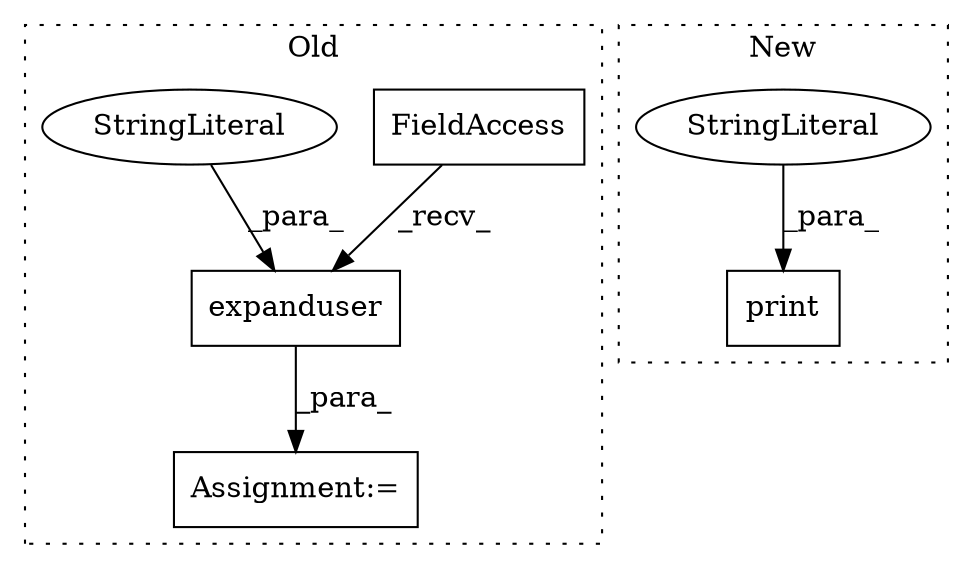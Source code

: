 digraph G {
subgraph cluster0 {
1 [label="expanduser" a="32" s="264,287" l="11,1" shape="box"];
3 [label="Assignment:=" a="7" s="255" l="1" shape="box"];
4 [label="FieldAccess" a="22" s="256" l="7" shape="box"];
6 [label="StringLiteral" a="45" s="275" l="12" shape="ellipse"];
label = "Old";
style="dotted";
}
subgraph cluster1 {
2 [label="print" a="32" s="216,252" l="6,1" shape="box"];
5 [label="StringLiteral" a="45" s="222" l="30" shape="ellipse"];
label = "New";
style="dotted";
}
1 -> 3 [label="_para_"];
4 -> 1 [label="_recv_"];
5 -> 2 [label="_para_"];
6 -> 1 [label="_para_"];
}